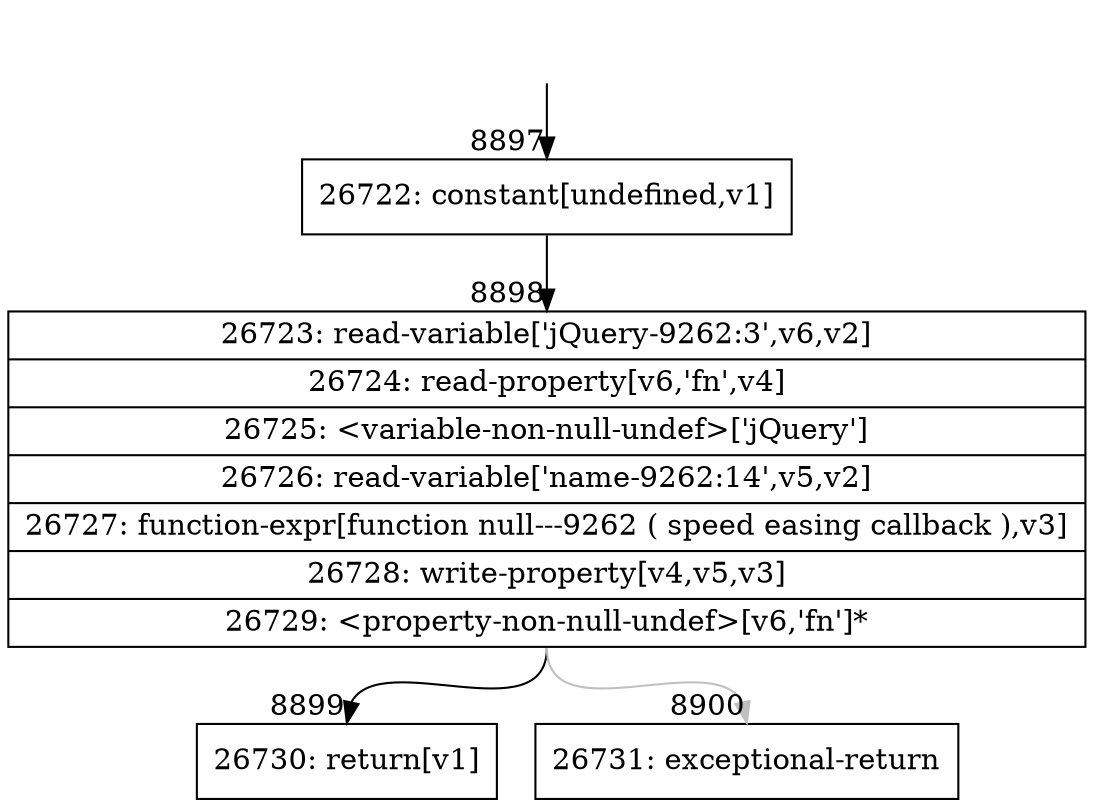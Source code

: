 digraph {
rankdir="TD"
BB_entry552[shape=none,label=""];
BB_entry552 -> BB8897 [tailport=s, headport=n, headlabel="    8897"]
BB8897 [shape=record label="{26722: constant[undefined,v1]}" ] 
BB8897 -> BB8898 [tailport=s, headport=n, headlabel="      8898"]
BB8898 [shape=record label="{26723: read-variable['jQuery-9262:3',v6,v2]|26724: read-property[v6,'fn',v4]|26725: \<variable-non-null-undef\>['jQuery']|26726: read-variable['name-9262:14',v5,v2]|26727: function-expr[function null---9262 ( speed easing callback ),v3]|26728: write-property[v4,v5,v3]|26729: \<property-non-null-undef\>[v6,'fn']*}" ] 
BB8898 -> BB8899 [tailport=s, headport=n, headlabel="      8899"]
BB8898 -> BB8900 [tailport=s, headport=n, color=gray, headlabel="      8900"]
BB8899 [shape=record label="{26730: return[v1]}" ] 
BB8900 [shape=record label="{26731: exceptional-return}" ] 
}
